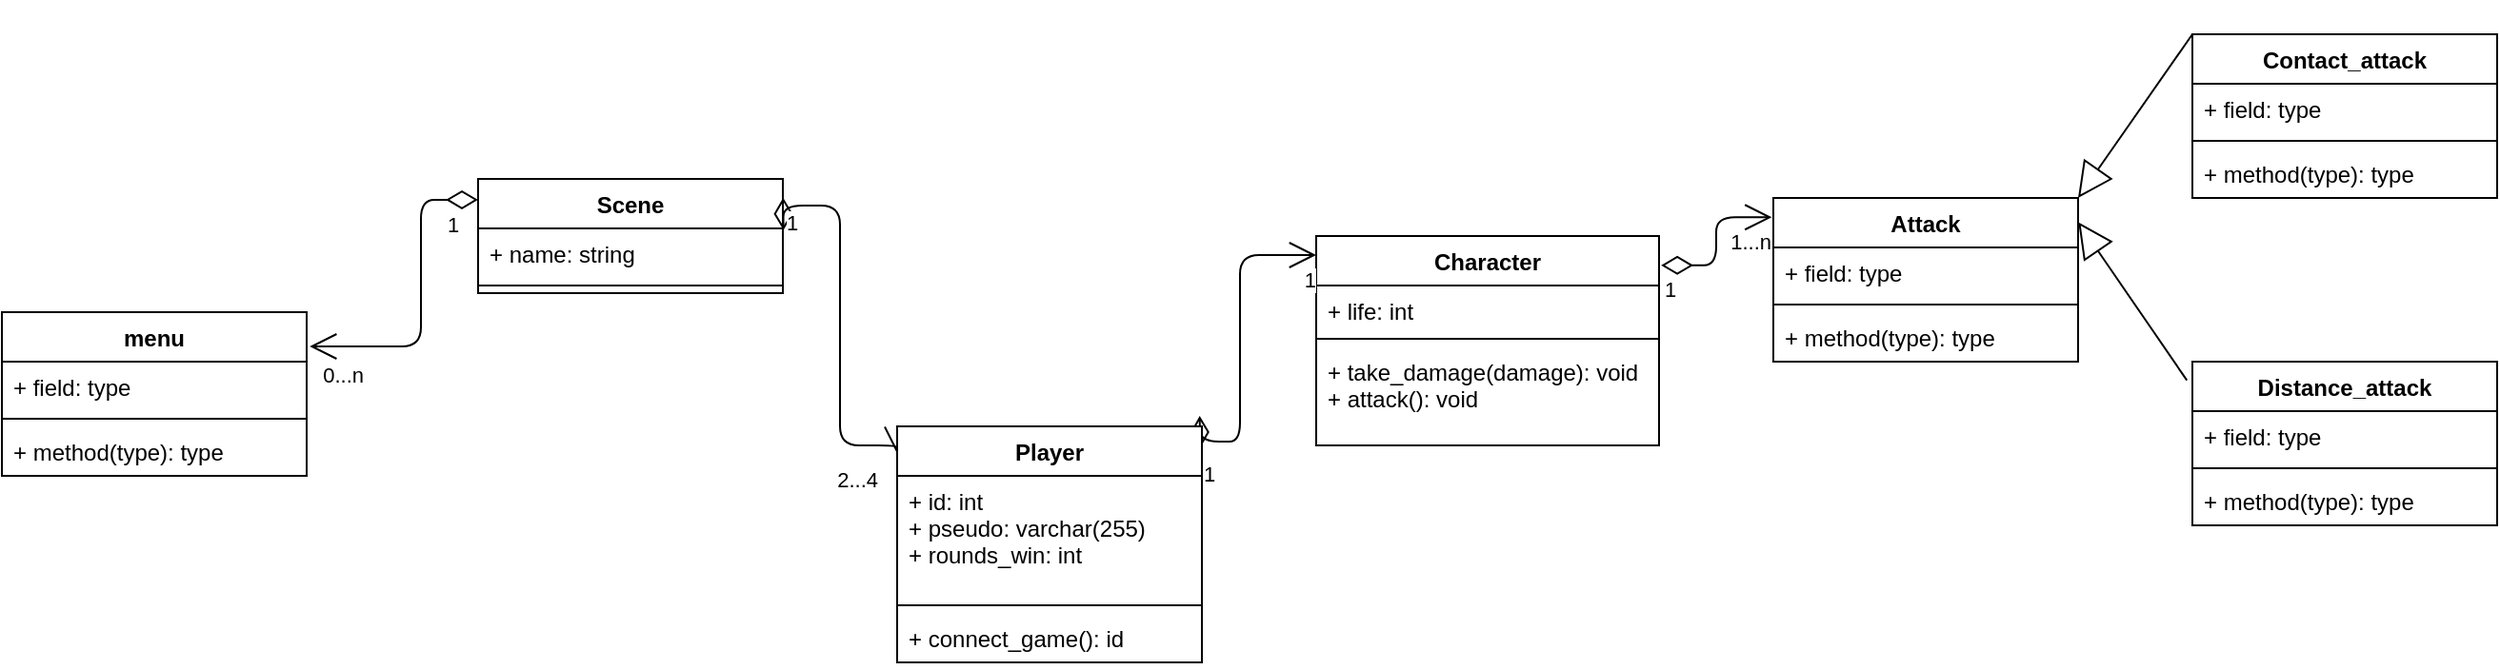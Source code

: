<mxfile version="13.7.3" type="device"><diagram id="C5RBs43oDa-KdzZeNtuy" name="Page-1"><mxGraphModel dx="1381" dy="274" grid="1" gridSize="10" guides="1" tooltips="1" connect="1" arrows="1" fold="1" page="1" pageScale="1" pageWidth="827" pageHeight="1169" math="0" shadow="0"><root><mxCell id="WIyWlLk6GJQsqaUBKTNV-0"/><mxCell id="WIyWlLk6GJQsqaUBKTNV-1" parent="WIyWlLk6GJQsqaUBKTNV-0"/><mxCell id="jwJPi4OP7nnYHNQC_Z6K-4" value="Character" style="swimlane;fontStyle=1;align=center;verticalAlign=top;childLayout=stackLayout;horizontal=1;startSize=26;horizontalStack=0;resizeParent=1;resizeParentMax=0;resizeLast=0;collapsible=1;marginBottom=0;" vertex="1" parent="WIyWlLk6GJQsqaUBKTNV-1"><mxGeometry x="460" y="170" width="180" height="110" as="geometry"/></mxCell><mxCell id="jwJPi4OP7nnYHNQC_Z6K-5" value="+ life: int" style="text;strokeColor=none;fillColor=none;align=left;verticalAlign=top;spacingLeft=4;spacingRight=4;overflow=hidden;rotatable=0;points=[[0,0.5],[1,0.5]];portConstraint=eastwest;" vertex="1" parent="jwJPi4OP7nnYHNQC_Z6K-4"><mxGeometry y="26" width="180" height="24" as="geometry"/></mxCell><mxCell id="jwJPi4OP7nnYHNQC_Z6K-6" value="" style="line;strokeWidth=1;fillColor=none;align=left;verticalAlign=middle;spacingTop=-1;spacingLeft=3;spacingRight=3;rotatable=0;labelPosition=right;points=[];portConstraint=eastwest;" vertex="1" parent="jwJPi4OP7nnYHNQC_Z6K-4"><mxGeometry y="50" width="180" height="8" as="geometry"/></mxCell><mxCell id="jwJPi4OP7nnYHNQC_Z6K-7" value="+ take_damage(damage): void&#10;+ attack(): void" style="text;strokeColor=none;fillColor=none;align=left;verticalAlign=top;spacingLeft=4;spacingRight=4;overflow=hidden;rotatable=0;points=[[0,0.5],[1,0.5]];portConstraint=eastwest;" vertex="1" parent="jwJPi4OP7nnYHNQC_Z6K-4"><mxGeometry y="58" width="180" height="52" as="geometry"/></mxCell><mxCell id="jwJPi4OP7nnYHNQC_Z6K-8" value="Attack" style="swimlane;fontStyle=1;align=center;verticalAlign=top;childLayout=stackLayout;horizontal=1;startSize=26;horizontalStack=0;resizeParent=1;resizeParentMax=0;resizeLast=0;collapsible=1;marginBottom=0;" vertex="1" parent="WIyWlLk6GJQsqaUBKTNV-1"><mxGeometry x="700" y="150" width="160" height="86" as="geometry"/></mxCell><mxCell id="jwJPi4OP7nnYHNQC_Z6K-9" value="+ field: type" style="text;strokeColor=none;fillColor=none;align=left;verticalAlign=top;spacingLeft=4;spacingRight=4;overflow=hidden;rotatable=0;points=[[0,0.5],[1,0.5]];portConstraint=eastwest;" vertex="1" parent="jwJPi4OP7nnYHNQC_Z6K-8"><mxGeometry y="26" width="160" height="26" as="geometry"/></mxCell><mxCell id="jwJPi4OP7nnYHNQC_Z6K-10" value="" style="line;strokeWidth=1;fillColor=none;align=left;verticalAlign=middle;spacingTop=-1;spacingLeft=3;spacingRight=3;rotatable=0;labelPosition=right;points=[];portConstraint=eastwest;" vertex="1" parent="jwJPi4OP7nnYHNQC_Z6K-8"><mxGeometry y="52" width="160" height="8" as="geometry"/></mxCell><mxCell id="jwJPi4OP7nnYHNQC_Z6K-11" value="+ method(type): type" style="text;strokeColor=none;fillColor=none;align=left;verticalAlign=top;spacingLeft=4;spacingRight=4;overflow=hidden;rotatable=0;points=[[0,0.5],[1,0.5]];portConstraint=eastwest;" vertex="1" parent="jwJPi4OP7nnYHNQC_Z6K-8"><mxGeometry y="60" width="160" height="26" as="geometry"/></mxCell><mxCell id="jwJPi4OP7nnYHNQC_Z6K-12" value="Contact_attack" style="swimlane;fontStyle=1;align=center;verticalAlign=top;childLayout=stackLayout;horizontal=1;startSize=26;horizontalStack=0;resizeParent=1;resizeParentMax=0;resizeLast=0;collapsible=1;marginBottom=0;" vertex="1" parent="WIyWlLk6GJQsqaUBKTNV-1"><mxGeometry x="920" y="64" width="160" height="86" as="geometry"/></mxCell><mxCell id="jwJPi4OP7nnYHNQC_Z6K-13" value="+ field: type" style="text;strokeColor=none;fillColor=none;align=left;verticalAlign=top;spacingLeft=4;spacingRight=4;overflow=hidden;rotatable=0;points=[[0,0.5],[1,0.5]];portConstraint=eastwest;" vertex="1" parent="jwJPi4OP7nnYHNQC_Z6K-12"><mxGeometry y="26" width="160" height="26" as="geometry"/></mxCell><mxCell id="jwJPi4OP7nnYHNQC_Z6K-14" value="" style="line;strokeWidth=1;fillColor=none;align=left;verticalAlign=middle;spacingTop=-1;spacingLeft=3;spacingRight=3;rotatable=0;labelPosition=right;points=[];portConstraint=eastwest;" vertex="1" parent="jwJPi4OP7nnYHNQC_Z6K-12"><mxGeometry y="52" width="160" height="8" as="geometry"/></mxCell><mxCell id="jwJPi4OP7nnYHNQC_Z6K-15" value="+ method(type): type" style="text;strokeColor=none;fillColor=none;align=left;verticalAlign=top;spacingLeft=4;spacingRight=4;overflow=hidden;rotatable=0;points=[[0,0.5],[1,0.5]];portConstraint=eastwest;" vertex="1" parent="jwJPi4OP7nnYHNQC_Z6K-12"><mxGeometry y="60" width="160" height="26" as="geometry"/></mxCell><mxCell id="jwJPi4OP7nnYHNQC_Z6K-16" value="Distance_attack" style="swimlane;fontStyle=1;align=center;verticalAlign=top;childLayout=stackLayout;horizontal=1;startSize=26;horizontalStack=0;resizeParent=1;resizeParentMax=0;resizeLast=0;collapsible=1;marginBottom=0;" vertex="1" parent="WIyWlLk6GJQsqaUBKTNV-1"><mxGeometry x="920" y="236" width="160" height="86" as="geometry"/></mxCell><mxCell id="jwJPi4OP7nnYHNQC_Z6K-17" value="+ field: type" style="text;strokeColor=none;fillColor=none;align=left;verticalAlign=top;spacingLeft=4;spacingRight=4;overflow=hidden;rotatable=0;points=[[0,0.5],[1,0.5]];portConstraint=eastwest;" vertex="1" parent="jwJPi4OP7nnYHNQC_Z6K-16"><mxGeometry y="26" width="160" height="26" as="geometry"/></mxCell><mxCell id="jwJPi4OP7nnYHNQC_Z6K-18" value="" style="line;strokeWidth=1;fillColor=none;align=left;verticalAlign=middle;spacingTop=-1;spacingLeft=3;spacingRight=3;rotatable=0;labelPosition=right;points=[];portConstraint=eastwest;" vertex="1" parent="jwJPi4OP7nnYHNQC_Z6K-16"><mxGeometry y="52" width="160" height="8" as="geometry"/></mxCell><mxCell id="jwJPi4OP7nnYHNQC_Z6K-19" value="+ method(type): type" style="text;strokeColor=none;fillColor=none;align=left;verticalAlign=top;spacingLeft=4;spacingRight=4;overflow=hidden;rotatable=0;points=[[0,0.5],[1,0.5]];portConstraint=eastwest;" vertex="1" parent="jwJPi4OP7nnYHNQC_Z6K-16"><mxGeometry y="60" width="160" height="26" as="geometry"/></mxCell><mxCell id="jwJPi4OP7nnYHNQC_Z6K-20" value="Scene" style="swimlane;fontStyle=1;align=center;verticalAlign=top;childLayout=stackLayout;horizontal=1;startSize=26;horizontalStack=0;resizeParent=1;resizeParentMax=0;resizeLast=0;collapsible=1;marginBottom=0;" vertex="1" parent="WIyWlLk6GJQsqaUBKTNV-1"><mxGeometry x="20" y="140" width="160" height="60" as="geometry"/></mxCell><mxCell id="jwJPi4OP7nnYHNQC_Z6K-21" value="+ name: string" style="text;strokeColor=none;fillColor=none;align=left;verticalAlign=top;spacingLeft=4;spacingRight=4;overflow=hidden;rotatable=0;points=[[0,0.5],[1,0.5]];portConstraint=eastwest;" vertex="1" parent="jwJPi4OP7nnYHNQC_Z6K-20"><mxGeometry y="26" width="160" height="26" as="geometry"/></mxCell><mxCell id="jwJPi4OP7nnYHNQC_Z6K-22" value="" style="line;strokeWidth=1;fillColor=none;align=left;verticalAlign=middle;spacingTop=-1;spacingLeft=3;spacingRight=3;rotatable=0;labelPosition=right;points=[];portConstraint=eastwest;" vertex="1" parent="jwJPi4OP7nnYHNQC_Z6K-20"><mxGeometry y="52" width="160" height="8" as="geometry"/></mxCell><mxCell id="jwJPi4OP7nnYHNQC_Z6K-32" value="" style="endArrow=block;endSize=16;endFill=0;html=1;entryX=1;entryY=0;entryDx=0;entryDy=0;exitX=0;exitY=0;exitDx=0;exitDy=0;" edge="1" parent="WIyWlLk6GJQsqaUBKTNV-1" source="jwJPi4OP7nnYHNQC_Z6K-12" target="jwJPi4OP7nnYHNQC_Z6K-8"><mxGeometry width="160" relative="1" as="geometry"><mxPoint x="960" y="200" as="sourcePoint"/><mxPoint x="910" y="210" as="targetPoint"/></mxGeometry></mxCell><mxCell id="jwJPi4OP7nnYHNQC_Z6K-33" value="" style="endArrow=block;endSize=16;endFill=0;html=1;exitX=-0.018;exitY=0.114;exitDx=0;exitDy=0;exitPerimeter=0;entryX=1.001;entryY=0.149;entryDx=0;entryDy=0;entryPerimeter=0;" edge="1" parent="WIyWlLk6GJQsqaUBKTNV-1" source="jwJPi4OP7nnYHNQC_Z6K-16" target="jwJPi4OP7nnYHNQC_Z6K-8"><mxGeometry width="160" relative="1" as="geometry"><mxPoint x="930" y="74" as="sourcePoint"/><mxPoint x="862" y="161" as="targetPoint"/></mxGeometry></mxCell><mxCell id="jwJPi4OP7nnYHNQC_Z6K-35" value="" style="endArrow=open;html=1;endSize=12;startArrow=diamondThin;startSize=14;startFill=0;edgeStyle=orthogonalEdgeStyle;exitX=1.006;exitY=0.14;exitDx=0;exitDy=0;exitPerimeter=0;entryX=-0.005;entryY=0.118;entryDx=0;entryDy=0;entryPerimeter=0;" edge="1" parent="WIyWlLk6GJQsqaUBKTNV-1" source="jwJPi4OP7nnYHNQC_Z6K-4" target="jwJPi4OP7nnYHNQC_Z6K-8"><mxGeometry relative="1" as="geometry"><mxPoint x="610" y="240" as="sourcePoint"/><mxPoint x="770" y="240" as="targetPoint"/></mxGeometry></mxCell><mxCell id="jwJPi4OP7nnYHNQC_Z6K-36" value="1" style="edgeLabel;resizable=0;html=1;align=left;verticalAlign=top;" connectable="0" vertex="1" parent="jwJPi4OP7nnYHNQC_Z6K-35"><mxGeometry x="-1" relative="1" as="geometry"/></mxCell><mxCell id="jwJPi4OP7nnYHNQC_Z6K-37" value="1...n" style="edgeLabel;resizable=0;html=1;align=right;verticalAlign=top;" connectable="0" vertex="1" parent="jwJPi4OP7nnYHNQC_Z6K-35"><mxGeometry x="1" relative="1" as="geometry"/></mxCell><mxCell id="jwJPi4OP7nnYHNQC_Z6K-38" value="" style="endArrow=open;html=1;endSize=12;startArrow=diamondThin;startSize=14;startFill=0;edgeStyle=orthogonalEdgeStyle;exitX=0.994;exitY=0.093;exitDx=0;exitDy=0;exitPerimeter=0;" edge="1" parent="WIyWlLk6GJQsqaUBKTNV-1" source="jwJPi4OP7nnYHNQC_Z6K-0"><mxGeometry relative="1" as="geometry"><mxPoint x="630.96" y="192.04" as="sourcePoint"/><mxPoint x="460" y="180" as="targetPoint"/><Array as="points"><mxPoint x="420" y="278"/><mxPoint x="420" y="180"/><mxPoint x="460" y="180"/></Array></mxGeometry></mxCell><mxCell id="jwJPi4OP7nnYHNQC_Z6K-39" value="1" style="edgeLabel;resizable=0;html=1;align=left;verticalAlign=top;" connectable="0" vertex="1" parent="jwJPi4OP7nnYHNQC_Z6K-38"><mxGeometry x="-1" relative="1" as="geometry"/></mxCell><mxCell id="jwJPi4OP7nnYHNQC_Z6K-40" value="1" style="edgeLabel;resizable=0;html=1;align=right;verticalAlign=top;" connectable="0" vertex="1" parent="jwJPi4OP7nnYHNQC_Z6K-38"><mxGeometry x="1" relative="1" as="geometry"/></mxCell><mxCell id="jwJPi4OP7nnYHNQC_Z6K-41" value="" style="endArrow=open;html=1;endSize=12;startArrow=diamondThin;startSize=14;startFill=0;edgeStyle=orthogonalEdgeStyle;entryX=1.01;entryY=0.204;entryDx=0;entryDy=0;entryPerimeter=0;exitX=0;exitY=0.183;exitDx=0;exitDy=0;exitPerimeter=0;" edge="1" parent="WIyWlLk6GJQsqaUBKTNV-1" source="jwJPi4OP7nnYHNQC_Z6K-20" target="jwJPi4OP7nnYHNQC_Z6K-24"><mxGeometry relative="1" as="geometry"><mxPoint x="10" y="170" as="sourcePoint"/><mxPoint x="470" y="190" as="targetPoint"/><Array as="points"><mxPoint x="-10" y="151"/><mxPoint x="-10" y="228"/><mxPoint x="-68" y="228"/></Array></mxGeometry></mxCell><mxCell id="jwJPi4OP7nnYHNQC_Z6K-42" value="1" style="edgeLabel;resizable=0;html=1;align=left;verticalAlign=top;" connectable="0" vertex="1" parent="jwJPi4OP7nnYHNQC_Z6K-41"><mxGeometry x="-1" relative="1" as="geometry"><mxPoint x="-18.24" as="offset"/></mxGeometry></mxCell><mxCell id="jwJPi4OP7nnYHNQC_Z6K-43" value="0...n" style="edgeLabel;resizable=0;html=1;align=right;verticalAlign=top;" connectable="0" vertex="1" parent="jwJPi4OP7nnYHNQC_Z6K-41"><mxGeometry x="1" relative="1" as="geometry"><mxPoint x="28.4" y="2.37" as="offset"/></mxGeometry></mxCell><mxCell id="jwJPi4OP7nnYHNQC_Z6K-24" value="menu" style="swimlane;fontStyle=1;align=center;verticalAlign=top;childLayout=stackLayout;horizontal=1;startSize=26;horizontalStack=0;resizeParent=1;resizeParentMax=0;resizeLast=0;collapsible=1;marginBottom=0;" vertex="1" parent="WIyWlLk6GJQsqaUBKTNV-1"><mxGeometry x="-230" y="210" width="160" height="86" as="geometry"/></mxCell><mxCell id="jwJPi4OP7nnYHNQC_Z6K-25" value="+ field: type" style="text;strokeColor=none;fillColor=none;align=left;verticalAlign=top;spacingLeft=4;spacingRight=4;overflow=hidden;rotatable=0;points=[[0,0.5],[1,0.5]];portConstraint=eastwest;" vertex="1" parent="jwJPi4OP7nnYHNQC_Z6K-24"><mxGeometry y="26" width="160" height="26" as="geometry"/></mxCell><mxCell id="jwJPi4OP7nnYHNQC_Z6K-26" value="" style="line;strokeWidth=1;fillColor=none;align=left;verticalAlign=middle;spacingTop=-1;spacingLeft=3;spacingRight=3;rotatable=0;labelPosition=right;points=[];portConstraint=eastwest;" vertex="1" parent="jwJPi4OP7nnYHNQC_Z6K-24"><mxGeometry y="52" width="160" height="8" as="geometry"/></mxCell><mxCell id="jwJPi4OP7nnYHNQC_Z6K-27" value="+ method(type): type" style="text;strokeColor=none;fillColor=none;align=left;verticalAlign=top;spacingLeft=4;spacingRight=4;overflow=hidden;rotatable=0;points=[[0,0.5],[1,0.5]];portConstraint=eastwest;" vertex="1" parent="jwJPi4OP7nnYHNQC_Z6K-24"><mxGeometry y="60" width="160" height="26" as="geometry"/></mxCell><mxCell id="jwJPi4OP7nnYHNQC_Z6K-44" value="" style="endArrow=open;html=1;endSize=12;startArrow=diamondThin;startSize=14;startFill=0;edgeStyle=orthogonalEdgeStyle;exitX=1.001;exitY=0.165;exitDx=0;exitDy=0;exitPerimeter=0;entryX=0;entryY=0.116;entryDx=0;entryDy=0;entryPerimeter=0;" edge="1" parent="WIyWlLk6GJQsqaUBKTNV-1" source="jwJPi4OP7nnYHNQC_Z6K-20" target="jwJPi4OP7nnYHNQC_Z6K-0"><mxGeometry relative="1" as="geometry"><mxPoint x="180.0" y="267.998" as="sourcePoint"/><mxPoint x="220" y="170" as="targetPoint"/><Array as="points"><mxPoint x="210" y="154"/><mxPoint x="210" y="280"/></Array></mxGeometry></mxCell><mxCell id="jwJPi4OP7nnYHNQC_Z6K-45" value="1" style="edgeLabel;resizable=0;html=1;align=left;verticalAlign=top;" connectable="0" vertex="1" parent="jwJPi4OP7nnYHNQC_Z6K-44"><mxGeometry x="-1" relative="1" as="geometry"/></mxCell><mxCell id="jwJPi4OP7nnYHNQC_Z6K-46" value="2...4" style="edgeLabel;resizable=0;html=1;align=right;verticalAlign=top;" connectable="0" vertex="1" parent="jwJPi4OP7nnYHNQC_Z6K-44"><mxGeometry x="1" relative="1" as="geometry"><mxPoint x="-9.96" as="offset"/></mxGeometry></mxCell><mxCell id="jwJPi4OP7nnYHNQC_Z6K-0" value="Player" style="swimlane;fontStyle=1;align=center;verticalAlign=top;childLayout=stackLayout;horizontal=1;startSize=26;horizontalStack=0;resizeParent=1;resizeParentMax=0;resizeLast=0;collapsible=1;marginBottom=0;" vertex="1" parent="WIyWlLk6GJQsqaUBKTNV-1"><mxGeometry x="240" y="270" width="160" height="124" as="geometry"/></mxCell><mxCell id="jwJPi4OP7nnYHNQC_Z6K-1" value="+ id: int&#10;+ pseudo: varchar(255)&#10;+ rounds_win: int" style="text;strokeColor=none;fillColor=none;align=left;verticalAlign=top;spacingLeft=4;spacingRight=4;overflow=hidden;rotatable=0;points=[[0,0.5],[1,0.5]];portConstraint=eastwest;" vertex="1" parent="jwJPi4OP7nnYHNQC_Z6K-0"><mxGeometry y="26" width="160" height="64" as="geometry"/></mxCell><mxCell id="jwJPi4OP7nnYHNQC_Z6K-2" value="" style="line;strokeWidth=1;fillColor=none;align=left;verticalAlign=middle;spacingTop=-1;spacingLeft=3;spacingRight=3;rotatable=0;labelPosition=right;points=[];portConstraint=eastwest;" vertex="1" parent="jwJPi4OP7nnYHNQC_Z6K-0"><mxGeometry y="90" width="160" height="8" as="geometry"/></mxCell><mxCell id="jwJPi4OP7nnYHNQC_Z6K-3" value="+ connect_game(): id" style="text;strokeColor=none;fillColor=none;align=left;verticalAlign=top;spacingLeft=4;spacingRight=4;overflow=hidden;rotatable=0;points=[[0,0.5],[1,0.5]];portConstraint=eastwest;" vertex="1" parent="jwJPi4OP7nnYHNQC_Z6K-0"><mxGeometry y="98" width="160" height="26" as="geometry"/></mxCell></root></mxGraphModel></diagram></mxfile>